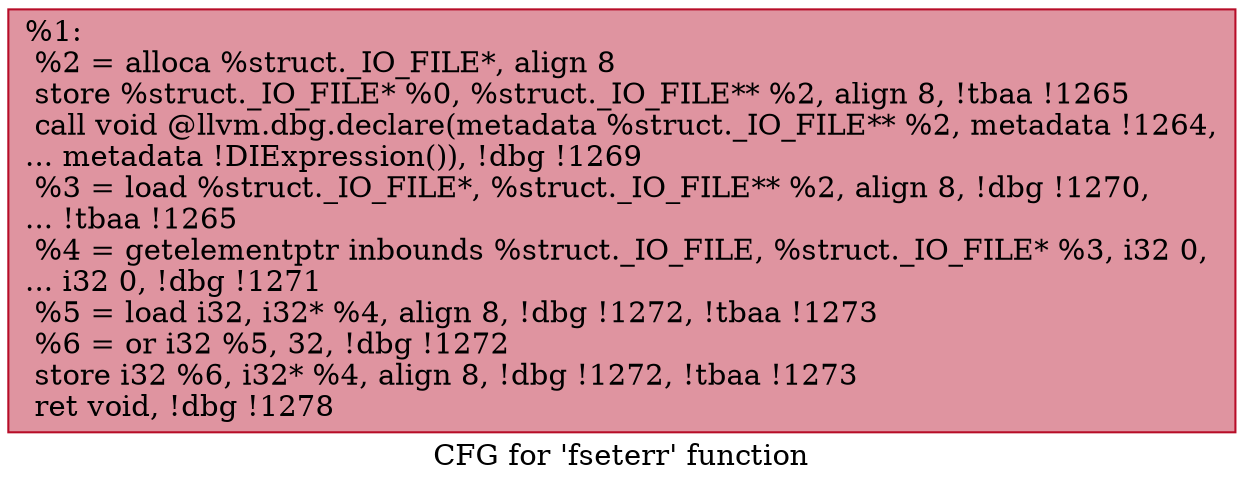 digraph "CFG for 'fseterr' function" {
	label="CFG for 'fseterr' function";

	Node0xbc5d00 [shape=record,color="#b70d28ff", style=filled, fillcolor="#b70d2870",label="{%1:\l  %2 = alloca %struct._IO_FILE*, align 8\l  store %struct._IO_FILE* %0, %struct._IO_FILE** %2, align 8, !tbaa !1265\l  call void @llvm.dbg.declare(metadata %struct._IO_FILE** %2, metadata !1264,\l... metadata !DIExpression()), !dbg !1269\l  %3 = load %struct._IO_FILE*, %struct._IO_FILE** %2, align 8, !dbg !1270,\l... !tbaa !1265\l  %4 = getelementptr inbounds %struct._IO_FILE, %struct._IO_FILE* %3, i32 0,\l... i32 0, !dbg !1271\l  %5 = load i32, i32* %4, align 8, !dbg !1272, !tbaa !1273\l  %6 = or i32 %5, 32, !dbg !1272\l  store i32 %6, i32* %4, align 8, !dbg !1272, !tbaa !1273\l  ret void, !dbg !1278\l}"];
}

